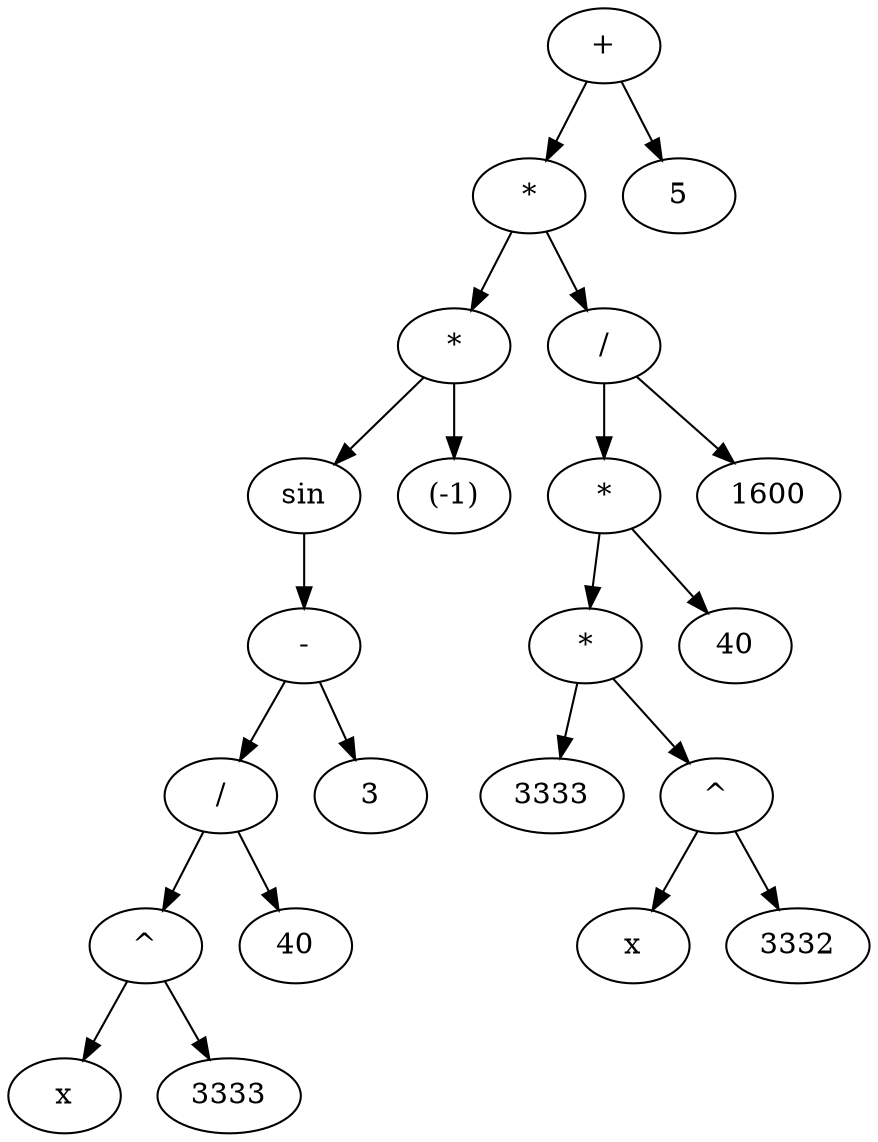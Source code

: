 digraph {
	node0x55b03a32f630[label=" + "]
	node0x55b03a32f600[label=" * "]
	node0x55b03a32f630 -> node0x55b03a32f600
	node0x55b03a32f600[label=" * "]
	node0x55b03a32f390[label=" * "]
	node0x55b03a32f600 -> node0x55b03a32f390
	node0x55b03a32f390[label=" * "]
	node0x55b03a32f360[label="sin"]
	node0x55b03a32f390 -> node0x55b03a32f360
	node0x55b03a32f360[label="sin"]
	node0x55b03a32f210[label=" - "]
	node0x55b03a32f360 -> node0x55b03a32f210
	node0x55b03a32f210[label=" - "]
	node0x55b03a32f240[label=" / "]
	node0x55b03a32f210 -> node0x55b03a32f240
	node0x55b03a32f240[label=" / "]
	node0x55b03a32f270[label=" ^ "]
	node0x55b03a32f240 -> node0x55b03a32f270
	node0x55b03a32f270[label=" ^ "]
	node0x55b03a32f2a0[label="x"]
	node0x55b03a32f270 -> node0x55b03a32f2a0
	node0x55b03a32f270[label=" ^ "]
	node0x55b03a32f2d0[label="3333"]
	node0x55b03a32f270 -> node0x55b03a32f2d0
	node0x55b03a32f240[label=" / "]
	node0x55b03a32f300[label="40"]
	node0x55b03a32f240 -> node0x55b03a32f300
	node0x55b03a32f210[label=" - "]
	node0x55b03a32f330[label="3"]
	node0x55b03a32f210 -> node0x55b03a32f330
	node0x55b03a32f390[label=" * "]
	node0x55b03a32f1e0[label="(-1)"]
	node0x55b03a32f390 -> node0x55b03a32f1e0
	node0x55b03a32f600[label=" * "]
	node0x55b03a32f1b0[label=" / "]
	node0x55b03a32f600 -> node0x55b03a32f1b0
	node0x55b03a32f1b0[label=" / "]
	node0x55b03a32f150[label=" * "]
	node0x55b03a32f1b0 -> node0x55b03a32f150
	node0x55b03a32f150[label=" * "]
	node0x55b03a32f0f0[label=" * "]
	node0x55b03a32f150 -> node0x55b03a32f0f0
	node0x55b03a32f0f0[label=" * "]
	node0x55b03a32f090[label="3333"]
	node0x55b03a32f0f0 -> node0x55b03a32f090
	node0x55b03a32f0f0[label=" * "]
	node0x55b03a32f060[label=" ^ "]
	node0x55b03a32f0f0 -> node0x55b03a32f060
	node0x55b03a32f060[label=" ^ "]
	node0x55b03a32f030[label="x"]
	node0x55b03a32f060 -> node0x55b03a32f030
	node0x55b03a32f060[label=" ^ "]
	node0x55b03a32f000[label="3332"]
	node0x55b03a32f060 -> node0x55b03a32f000
	node0x55b03a32f150[label=" * "]
	node0x55b03a32ef40[label="40"]
	node0x55b03a32f150 -> node0x55b03a32ef40
	node0x55b03a32f1b0[label=" / "]
	node0x55b03a32ee20[label="1600"]
	node0x55b03a32f1b0 -> node0x55b03a32ee20
	node0x55b03a32f630[label=" + "]
	node0x55b03a32ed60[label="5"]
	node0x55b03a32f630 -> node0x55b03a32ed60
}
